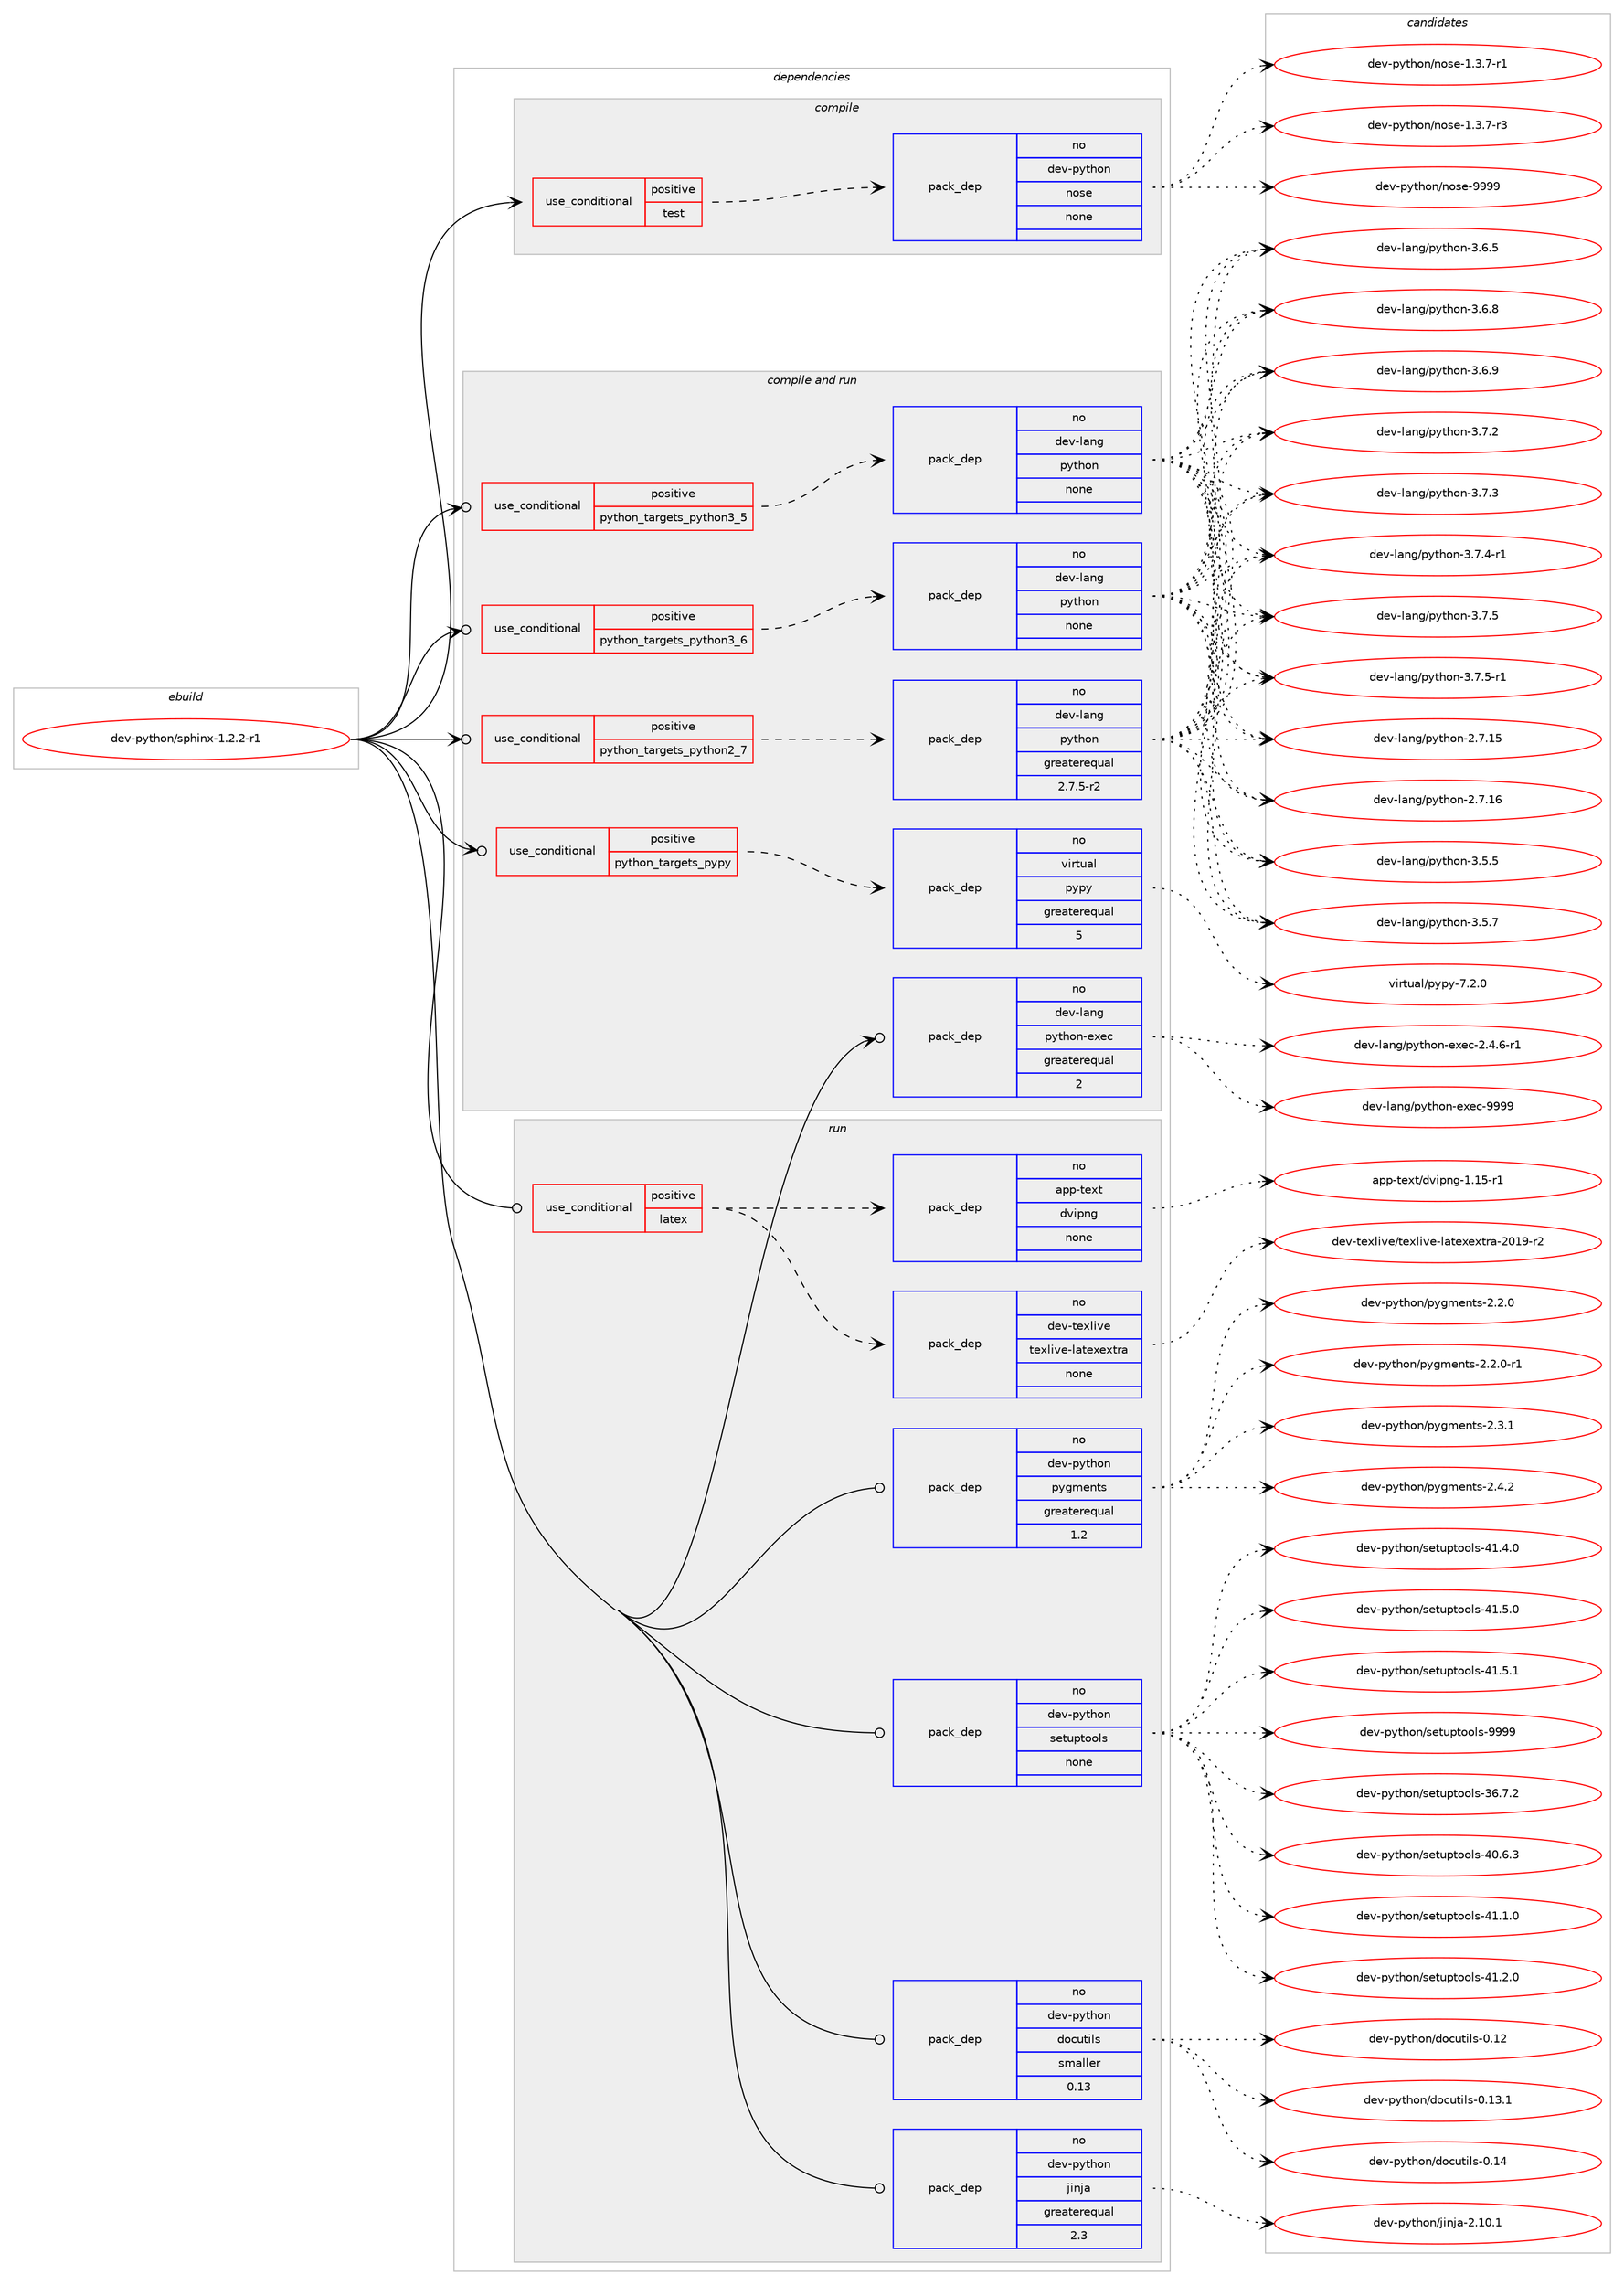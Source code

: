 digraph prolog {

# *************
# Graph options
# *************

newrank=true;
concentrate=true;
compound=true;
graph [rankdir=LR,fontname=Helvetica,fontsize=10,ranksep=1.5];#, ranksep=2.5, nodesep=0.2];
edge  [arrowhead=vee];
node  [fontname=Helvetica,fontsize=10];

# **********
# The ebuild
# **********

subgraph cluster_leftcol {
color=gray;
rank=same;
label=<<i>ebuild</i>>;
id [label="dev-python/sphinx-1.2.2-r1", color=red, width=4, href="../dev-python/sphinx-1.2.2-r1.svg"];
}

# ****************
# The dependencies
# ****************

subgraph cluster_midcol {
color=gray;
label=<<i>dependencies</i>>;
subgraph cluster_compile {
fillcolor="#eeeeee";
style=filled;
label=<<i>compile</i>>;
subgraph cond149589 {
dependency637902 [label=<<TABLE BORDER="0" CELLBORDER="1" CELLSPACING="0" CELLPADDING="4"><TR><TD ROWSPAN="3" CELLPADDING="10">use_conditional</TD></TR><TR><TD>positive</TD></TR><TR><TD>test</TD></TR></TABLE>>, shape=none, color=red];
subgraph pack476432 {
dependency637903 [label=<<TABLE BORDER="0" CELLBORDER="1" CELLSPACING="0" CELLPADDING="4" WIDTH="220"><TR><TD ROWSPAN="6" CELLPADDING="30">pack_dep</TD></TR><TR><TD WIDTH="110">no</TD></TR><TR><TD>dev-python</TD></TR><TR><TD>nose</TD></TR><TR><TD>none</TD></TR><TR><TD></TD></TR></TABLE>>, shape=none, color=blue];
}
dependency637902:e -> dependency637903:w [weight=20,style="dashed",arrowhead="vee"];
}
id:e -> dependency637902:w [weight=20,style="solid",arrowhead="vee"];
}
subgraph cluster_compileandrun {
fillcolor="#eeeeee";
style=filled;
label=<<i>compile and run</i>>;
subgraph cond149590 {
dependency637904 [label=<<TABLE BORDER="0" CELLBORDER="1" CELLSPACING="0" CELLPADDING="4"><TR><TD ROWSPAN="3" CELLPADDING="10">use_conditional</TD></TR><TR><TD>positive</TD></TR><TR><TD>python_targets_pypy</TD></TR></TABLE>>, shape=none, color=red];
subgraph pack476433 {
dependency637905 [label=<<TABLE BORDER="0" CELLBORDER="1" CELLSPACING="0" CELLPADDING="4" WIDTH="220"><TR><TD ROWSPAN="6" CELLPADDING="30">pack_dep</TD></TR><TR><TD WIDTH="110">no</TD></TR><TR><TD>virtual</TD></TR><TR><TD>pypy</TD></TR><TR><TD>greaterequal</TD></TR><TR><TD>5</TD></TR></TABLE>>, shape=none, color=blue];
}
dependency637904:e -> dependency637905:w [weight=20,style="dashed",arrowhead="vee"];
}
id:e -> dependency637904:w [weight=20,style="solid",arrowhead="odotvee"];
subgraph cond149591 {
dependency637906 [label=<<TABLE BORDER="0" CELLBORDER="1" CELLSPACING="0" CELLPADDING="4"><TR><TD ROWSPAN="3" CELLPADDING="10">use_conditional</TD></TR><TR><TD>positive</TD></TR><TR><TD>python_targets_python2_7</TD></TR></TABLE>>, shape=none, color=red];
subgraph pack476434 {
dependency637907 [label=<<TABLE BORDER="0" CELLBORDER="1" CELLSPACING="0" CELLPADDING="4" WIDTH="220"><TR><TD ROWSPAN="6" CELLPADDING="30">pack_dep</TD></TR><TR><TD WIDTH="110">no</TD></TR><TR><TD>dev-lang</TD></TR><TR><TD>python</TD></TR><TR><TD>greaterequal</TD></TR><TR><TD>2.7.5-r2</TD></TR></TABLE>>, shape=none, color=blue];
}
dependency637906:e -> dependency637907:w [weight=20,style="dashed",arrowhead="vee"];
}
id:e -> dependency637906:w [weight=20,style="solid",arrowhead="odotvee"];
subgraph cond149592 {
dependency637908 [label=<<TABLE BORDER="0" CELLBORDER="1" CELLSPACING="0" CELLPADDING="4"><TR><TD ROWSPAN="3" CELLPADDING="10">use_conditional</TD></TR><TR><TD>positive</TD></TR><TR><TD>python_targets_python3_5</TD></TR></TABLE>>, shape=none, color=red];
subgraph pack476435 {
dependency637909 [label=<<TABLE BORDER="0" CELLBORDER="1" CELLSPACING="0" CELLPADDING="4" WIDTH="220"><TR><TD ROWSPAN="6" CELLPADDING="30">pack_dep</TD></TR><TR><TD WIDTH="110">no</TD></TR><TR><TD>dev-lang</TD></TR><TR><TD>python</TD></TR><TR><TD>none</TD></TR><TR><TD></TD></TR></TABLE>>, shape=none, color=blue];
}
dependency637908:e -> dependency637909:w [weight=20,style="dashed",arrowhead="vee"];
}
id:e -> dependency637908:w [weight=20,style="solid",arrowhead="odotvee"];
subgraph cond149593 {
dependency637910 [label=<<TABLE BORDER="0" CELLBORDER="1" CELLSPACING="0" CELLPADDING="4"><TR><TD ROWSPAN="3" CELLPADDING="10">use_conditional</TD></TR><TR><TD>positive</TD></TR><TR><TD>python_targets_python3_6</TD></TR></TABLE>>, shape=none, color=red];
subgraph pack476436 {
dependency637911 [label=<<TABLE BORDER="0" CELLBORDER="1" CELLSPACING="0" CELLPADDING="4" WIDTH="220"><TR><TD ROWSPAN="6" CELLPADDING="30">pack_dep</TD></TR><TR><TD WIDTH="110">no</TD></TR><TR><TD>dev-lang</TD></TR><TR><TD>python</TD></TR><TR><TD>none</TD></TR><TR><TD></TD></TR></TABLE>>, shape=none, color=blue];
}
dependency637910:e -> dependency637911:w [weight=20,style="dashed",arrowhead="vee"];
}
id:e -> dependency637910:w [weight=20,style="solid",arrowhead="odotvee"];
subgraph pack476437 {
dependency637912 [label=<<TABLE BORDER="0" CELLBORDER="1" CELLSPACING="0" CELLPADDING="4" WIDTH="220"><TR><TD ROWSPAN="6" CELLPADDING="30">pack_dep</TD></TR><TR><TD WIDTH="110">no</TD></TR><TR><TD>dev-lang</TD></TR><TR><TD>python-exec</TD></TR><TR><TD>greaterequal</TD></TR><TR><TD>2</TD></TR></TABLE>>, shape=none, color=blue];
}
id:e -> dependency637912:w [weight=20,style="solid",arrowhead="odotvee"];
}
subgraph cluster_run {
fillcolor="#eeeeee";
style=filled;
label=<<i>run</i>>;
subgraph cond149594 {
dependency637913 [label=<<TABLE BORDER="0" CELLBORDER="1" CELLSPACING="0" CELLPADDING="4"><TR><TD ROWSPAN="3" CELLPADDING="10">use_conditional</TD></TR><TR><TD>positive</TD></TR><TR><TD>latex</TD></TR></TABLE>>, shape=none, color=red];
subgraph pack476438 {
dependency637914 [label=<<TABLE BORDER="0" CELLBORDER="1" CELLSPACING="0" CELLPADDING="4" WIDTH="220"><TR><TD ROWSPAN="6" CELLPADDING="30">pack_dep</TD></TR><TR><TD WIDTH="110">no</TD></TR><TR><TD>dev-texlive</TD></TR><TR><TD>texlive-latexextra</TD></TR><TR><TD>none</TD></TR><TR><TD></TD></TR></TABLE>>, shape=none, color=blue];
}
dependency637913:e -> dependency637914:w [weight=20,style="dashed",arrowhead="vee"];
subgraph pack476439 {
dependency637915 [label=<<TABLE BORDER="0" CELLBORDER="1" CELLSPACING="0" CELLPADDING="4" WIDTH="220"><TR><TD ROWSPAN="6" CELLPADDING="30">pack_dep</TD></TR><TR><TD WIDTH="110">no</TD></TR><TR><TD>app-text</TD></TR><TR><TD>dvipng</TD></TR><TR><TD>none</TD></TR><TR><TD></TD></TR></TABLE>>, shape=none, color=blue];
}
dependency637913:e -> dependency637915:w [weight=20,style="dashed",arrowhead="vee"];
}
id:e -> dependency637913:w [weight=20,style="solid",arrowhead="odot"];
subgraph pack476440 {
dependency637916 [label=<<TABLE BORDER="0" CELLBORDER="1" CELLSPACING="0" CELLPADDING="4" WIDTH="220"><TR><TD ROWSPAN="6" CELLPADDING="30">pack_dep</TD></TR><TR><TD WIDTH="110">no</TD></TR><TR><TD>dev-python</TD></TR><TR><TD>docutils</TD></TR><TR><TD>smaller</TD></TR><TR><TD>0.13</TD></TR></TABLE>>, shape=none, color=blue];
}
id:e -> dependency637916:w [weight=20,style="solid",arrowhead="odot"];
subgraph pack476441 {
dependency637917 [label=<<TABLE BORDER="0" CELLBORDER="1" CELLSPACING="0" CELLPADDING="4" WIDTH="220"><TR><TD ROWSPAN="6" CELLPADDING="30">pack_dep</TD></TR><TR><TD WIDTH="110">no</TD></TR><TR><TD>dev-python</TD></TR><TR><TD>jinja</TD></TR><TR><TD>greaterequal</TD></TR><TR><TD>2.3</TD></TR></TABLE>>, shape=none, color=blue];
}
id:e -> dependency637917:w [weight=20,style="solid",arrowhead="odot"];
subgraph pack476442 {
dependency637918 [label=<<TABLE BORDER="0" CELLBORDER="1" CELLSPACING="0" CELLPADDING="4" WIDTH="220"><TR><TD ROWSPAN="6" CELLPADDING="30">pack_dep</TD></TR><TR><TD WIDTH="110">no</TD></TR><TR><TD>dev-python</TD></TR><TR><TD>pygments</TD></TR><TR><TD>greaterequal</TD></TR><TR><TD>1.2</TD></TR></TABLE>>, shape=none, color=blue];
}
id:e -> dependency637918:w [weight=20,style="solid",arrowhead="odot"];
subgraph pack476443 {
dependency637919 [label=<<TABLE BORDER="0" CELLBORDER="1" CELLSPACING="0" CELLPADDING="4" WIDTH="220"><TR><TD ROWSPAN="6" CELLPADDING="30">pack_dep</TD></TR><TR><TD WIDTH="110">no</TD></TR><TR><TD>dev-python</TD></TR><TR><TD>setuptools</TD></TR><TR><TD>none</TD></TR><TR><TD></TD></TR></TABLE>>, shape=none, color=blue];
}
id:e -> dependency637919:w [weight=20,style="solid",arrowhead="odot"];
}
}

# **************
# The candidates
# **************

subgraph cluster_choices {
rank=same;
color=gray;
label=<<i>candidates</i>>;

subgraph choice476432 {
color=black;
nodesep=1;
choice10010111845112121116104111110471101111151014549465146554511449 [label="dev-python/nose-1.3.7-r1", color=red, width=4,href="../dev-python/nose-1.3.7-r1.svg"];
choice10010111845112121116104111110471101111151014549465146554511451 [label="dev-python/nose-1.3.7-r3", color=red, width=4,href="../dev-python/nose-1.3.7-r3.svg"];
choice10010111845112121116104111110471101111151014557575757 [label="dev-python/nose-9999", color=red, width=4,href="../dev-python/nose-9999.svg"];
dependency637903:e -> choice10010111845112121116104111110471101111151014549465146554511449:w [style=dotted,weight="100"];
dependency637903:e -> choice10010111845112121116104111110471101111151014549465146554511451:w [style=dotted,weight="100"];
dependency637903:e -> choice10010111845112121116104111110471101111151014557575757:w [style=dotted,weight="100"];
}
subgraph choice476433 {
color=black;
nodesep=1;
choice1181051141161179710847112121112121455546504648 [label="virtual/pypy-7.2.0", color=red, width=4,href="../virtual/pypy-7.2.0.svg"];
dependency637905:e -> choice1181051141161179710847112121112121455546504648:w [style=dotted,weight="100"];
}
subgraph choice476434 {
color=black;
nodesep=1;
choice10010111845108971101034711212111610411111045504655464953 [label="dev-lang/python-2.7.15", color=red, width=4,href="../dev-lang/python-2.7.15.svg"];
choice10010111845108971101034711212111610411111045504655464954 [label="dev-lang/python-2.7.16", color=red, width=4,href="../dev-lang/python-2.7.16.svg"];
choice100101118451089711010347112121116104111110455146534653 [label="dev-lang/python-3.5.5", color=red, width=4,href="../dev-lang/python-3.5.5.svg"];
choice100101118451089711010347112121116104111110455146534655 [label="dev-lang/python-3.5.7", color=red, width=4,href="../dev-lang/python-3.5.7.svg"];
choice100101118451089711010347112121116104111110455146544653 [label="dev-lang/python-3.6.5", color=red, width=4,href="../dev-lang/python-3.6.5.svg"];
choice100101118451089711010347112121116104111110455146544656 [label="dev-lang/python-3.6.8", color=red, width=4,href="../dev-lang/python-3.6.8.svg"];
choice100101118451089711010347112121116104111110455146544657 [label="dev-lang/python-3.6.9", color=red, width=4,href="../dev-lang/python-3.6.9.svg"];
choice100101118451089711010347112121116104111110455146554650 [label="dev-lang/python-3.7.2", color=red, width=4,href="../dev-lang/python-3.7.2.svg"];
choice100101118451089711010347112121116104111110455146554651 [label="dev-lang/python-3.7.3", color=red, width=4,href="../dev-lang/python-3.7.3.svg"];
choice1001011184510897110103471121211161041111104551465546524511449 [label="dev-lang/python-3.7.4-r1", color=red, width=4,href="../dev-lang/python-3.7.4-r1.svg"];
choice100101118451089711010347112121116104111110455146554653 [label="dev-lang/python-3.7.5", color=red, width=4,href="../dev-lang/python-3.7.5.svg"];
choice1001011184510897110103471121211161041111104551465546534511449 [label="dev-lang/python-3.7.5-r1", color=red, width=4,href="../dev-lang/python-3.7.5-r1.svg"];
dependency637907:e -> choice10010111845108971101034711212111610411111045504655464953:w [style=dotted,weight="100"];
dependency637907:e -> choice10010111845108971101034711212111610411111045504655464954:w [style=dotted,weight="100"];
dependency637907:e -> choice100101118451089711010347112121116104111110455146534653:w [style=dotted,weight="100"];
dependency637907:e -> choice100101118451089711010347112121116104111110455146534655:w [style=dotted,weight="100"];
dependency637907:e -> choice100101118451089711010347112121116104111110455146544653:w [style=dotted,weight="100"];
dependency637907:e -> choice100101118451089711010347112121116104111110455146544656:w [style=dotted,weight="100"];
dependency637907:e -> choice100101118451089711010347112121116104111110455146544657:w [style=dotted,weight="100"];
dependency637907:e -> choice100101118451089711010347112121116104111110455146554650:w [style=dotted,weight="100"];
dependency637907:e -> choice100101118451089711010347112121116104111110455146554651:w [style=dotted,weight="100"];
dependency637907:e -> choice1001011184510897110103471121211161041111104551465546524511449:w [style=dotted,weight="100"];
dependency637907:e -> choice100101118451089711010347112121116104111110455146554653:w [style=dotted,weight="100"];
dependency637907:e -> choice1001011184510897110103471121211161041111104551465546534511449:w [style=dotted,weight="100"];
}
subgraph choice476435 {
color=black;
nodesep=1;
choice10010111845108971101034711212111610411111045504655464953 [label="dev-lang/python-2.7.15", color=red, width=4,href="../dev-lang/python-2.7.15.svg"];
choice10010111845108971101034711212111610411111045504655464954 [label="dev-lang/python-2.7.16", color=red, width=4,href="../dev-lang/python-2.7.16.svg"];
choice100101118451089711010347112121116104111110455146534653 [label="dev-lang/python-3.5.5", color=red, width=4,href="../dev-lang/python-3.5.5.svg"];
choice100101118451089711010347112121116104111110455146534655 [label="dev-lang/python-3.5.7", color=red, width=4,href="../dev-lang/python-3.5.7.svg"];
choice100101118451089711010347112121116104111110455146544653 [label="dev-lang/python-3.6.5", color=red, width=4,href="../dev-lang/python-3.6.5.svg"];
choice100101118451089711010347112121116104111110455146544656 [label="dev-lang/python-3.6.8", color=red, width=4,href="../dev-lang/python-3.6.8.svg"];
choice100101118451089711010347112121116104111110455146544657 [label="dev-lang/python-3.6.9", color=red, width=4,href="../dev-lang/python-3.6.9.svg"];
choice100101118451089711010347112121116104111110455146554650 [label="dev-lang/python-3.7.2", color=red, width=4,href="../dev-lang/python-3.7.2.svg"];
choice100101118451089711010347112121116104111110455146554651 [label="dev-lang/python-3.7.3", color=red, width=4,href="../dev-lang/python-3.7.3.svg"];
choice1001011184510897110103471121211161041111104551465546524511449 [label="dev-lang/python-3.7.4-r1", color=red, width=4,href="../dev-lang/python-3.7.4-r1.svg"];
choice100101118451089711010347112121116104111110455146554653 [label="dev-lang/python-3.7.5", color=red, width=4,href="../dev-lang/python-3.7.5.svg"];
choice1001011184510897110103471121211161041111104551465546534511449 [label="dev-lang/python-3.7.5-r1", color=red, width=4,href="../dev-lang/python-3.7.5-r1.svg"];
dependency637909:e -> choice10010111845108971101034711212111610411111045504655464953:w [style=dotted,weight="100"];
dependency637909:e -> choice10010111845108971101034711212111610411111045504655464954:w [style=dotted,weight="100"];
dependency637909:e -> choice100101118451089711010347112121116104111110455146534653:w [style=dotted,weight="100"];
dependency637909:e -> choice100101118451089711010347112121116104111110455146534655:w [style=dotted,weight="100"];
dependency637909:e -> choice100101118451089711010347112121116104111110455146544653:w [style=dotted,weight="100"];
dependency637909:e -> choice100101118451089711010347112121116104111110455146544656:w [style=dotted,weight="100"];
dependency637909:e -> choice100101118451089711010347112121116104111110455146544657:w [style=dotted,weight="100"];
dependency637909:e -> choice100101118451089711010347112121116104111110455146554650:w [style=dotted,weight="100"];
dependency637909:e -> choice100101118451089711010347112121116104111110455146554651:w [style=dotted,weight="100"];
dependency637909:e -> choice1001011184510897110103471121211161041111104551465546524511449:w [style=dotted,weight="100"];
dependency637909:e -> choice100101118451089711010347112121116104111110455146554653:w [style=dotted,weight="100"];
dependency637909:e -> choice1001011184510897110103471121211161041111104551465546534511449:w [style=dotted,weight="100"];
}
subgraph choice476436 {
color=black;
nodesep=1;
choice10010111845108971101034711212111610411111045504655464953 [label="dev-lang/python-2.7.15", color=red, width=4,href="../dev-lang/python-2.7.15.svg"];
choice10010111845108971101034711212111610411111045504655464954 [label="dev-lang/python-2.7.16", color=red, width=4,href="../dev-lang/python-2.7.16.svg"];
choice100101118451089711010347112121116104111110455146534653 [label="dev-lang/python-3.5.5", color=red, width=4,href="../dev-lang/python-3.5.5.svg"];
choice100101118451089711010347112121116104111110455146534655 [label="dev-lang/python-3.5.7", color=red, width=4,href="../dev-lang/python-3.5.7.svg"];
choice100101118451089711010347112121116104111110455146544653 [label="dev-lang/python-3.6.5", color=red, width=4,href="../dev-lang/python-3.6.5.svg"];
choice100101118451089711010347112121116104111110455146544656 [label="dev-lang/python-3.6.8", color=red, width=4,href="../dev-lang/python-3.6.8.svg"];
choice100101118451089711010347112121116104111110455146544657 [label="dev-lang/python-3.6.9", color=red, width=4,href="../dev-lang/python-3.6.9.svg"];
choice100101118451089711010347112121116104111110455146554650 [label="dev-lang/python-3.7.2", color=red, width=4,href="../dev-lang/python-3.7.2.svg"];
choice100101118451089711010347112121116104111110455146554651 [label="dev-lang/python-3.7.3", color=red, width=4,href="../dev-lang/python-3.7.3.svg"];
choice1001011184510897110103471121211161041111104551465546524511449 [label="dev-lang/python-3.7.4-r1", color=red, width=4,href="../dev-lang/python-3.7.4-r1.svg"];
choice100101118451089711010347112121116104111110455146554653 [label="dev-lang/python-3.7.5", color=red, width=4,href="../dev-lang/python-3.7.5.svg"];
choice1001011184510897110103471121211161041111104551465546534511449 [label="dev-lang/python-3.7.5-r1", color=red, width=4,href="../dev-lang/python-3.7.5-r1.svg"];
dependency637911:e -> choice10010111845108971101034711212111610411111045504655464953:w [style=dotted,weight="100"];
dependency637911:e -> choice10010111845108971101034711212111610411111045504655464954:w [style=dotted,weight="100"];
dependency637911:e -> choice100101118451089711010347112121116104111110455146534653:w [style=dotted,weight="100"];
dependency637911:e -> choice100101118451089711010347112121116104111110455146534655:w [style=dotted,weight="100"];
dependency637911:e -> choice100101118451089711010347112121116104111110455146544653:w [style=dotted,weight="100"];
dependency637911:e -> choice100101118451089711010347112121116104111110455146544656:w [style=dotted,weight="100"];
dependency637911:e -> choice100101118451089711010347112121116104111110455146544657:w [style=dotted,weight="100"];
dependency637911:e -> choice100101118451089711010347112121116104111110455146554650:w [style=dotted,weight="100"];
dependency637911:e -> choice100101118451089711010347112121116104111110455146554651:w [style=dotted,weight="100"];
dependency637911:e -> choice1001011184510897110103471121211161041111104551465546524511449:w [style=dotted,weight="100"];
dependency637911:e -> choice100101118451089711010347112121116104111110455146554653:w [style=dotted,weight="100"];
dependency637911:e -> choice1001011184510897110103471121211161041111104551465546534511449:w [style=dotted,weight="100"];
}
subgraph choice476437 {
color=black;
nodesep=1;
choice10010111845108971101034711212111610411111045101120101994550465246544511449 [label="dev-lang/python-exec-2.4.6-r1", color=red, width=4,href="../dev-lang/python-exec-2.4.6-r1.svg"];
choice10010111845108971101034711212111610411111045101120101994557575757 [label="dev-lang/python-exec-9999", color=red, width=4,href="../dev-lang/python-exec-9999.svg"];
dependency637912:e -> choice10010111845108971101034711212111610411111045101120101994550465246544511449:w [style=dotted,weight="100"];
dependency637912:e -> choice10010111845108971101034711212111610411111045101120101994557575757:w [style=dotted,weight="100"];
}
subgraph choice476438 {
color=black;
nodesep=1;
choice100101118451161011201081051181014711610112010810511810145108971161011201011201161149745504849574511450 [label="dev-texlive/texlive-latexextra-2019-r2", color=red, width=4,href="../dev-texlive/texlive-latexextra-2019-r2.svg"];
dependency637914:e -> choice100101118451161011201081051181014711610112010810511810145108971161011201011201161149745504849574511450:w [style=dotted,weight="100"];
}
subgraph choice476439 {
color=black;
nodesep=1;
choice97112112451161011201164710011810511211010345494649534511449 [label="app-text/dvipng-1.15-r1", color=red, width=4,href="../app-text/dvipng-1.15-r1.svg"];
dependency637915:e -> choice97112112451161011201164710011810511211010345494649534511449:w [style=dotted,weight="100"];
}
subgraph choice476440 {
color=black;
nodesep=1;
choice1001011184511212111610411111047100111991171161051081154548464950 [label="dev-python/docutils-0.12", color=red, width=4,href="../dev-python/docutils-0.12.svg"];
choice10010111845112121116104111110471001119911711610510811545484649514649 [label="dev-python/docutils-0.13.1", color=red, width=4,href="../dev-python/docutils-0.13.1.svg"];
choice1001011184511212111610411111047100111991171161051081154548464952 [label="dev-python/docutils-0.14", color=red, width=4,href="../dev-python/docutils-0.14.svg"];
dependency637916:e -> choice1001011184511212111610411111047100111991171161051081154548464950:w [style=dotted,weight="100"];
dependency637916:e -> choice10010111845112121116104111110471001119911711610510811545484649514649:w [style=dotted,weight="100"];
dependency637916:e -> choice1001011184511212111610411111047100111991171161051081154548464952:w [style=dotted,weight="100"];
}
subgraph choice476441 {
color=black;
nodesep=1;
choice10010111845112121116104111110471061051101069745504649484649 [label="dev-python/jinja-2.10.1", color=red, width=4,href="../dev-python/jinja-2.10.1.svg"];
dependency637917:e -> choice10010111845112121116104111110471061051101069745504649484649:w [style=dotted,weight="100"];
}
subgraph choice476442 {
color=black;
nodesep=1;
choice1001011184511212111610411111047112121103109101110116115455046504648 [label="dev-python/pygments-2.2.0", color=red, width=4,href="../dev-python/pygments-2.2.0.svg"];
choice10010111845112121116104111110471121211031091011101161154550465046484511449 [label="dev-python/pygments-2.2.0-r1", color=red, width=4,href="../dev-python/pygments-2.2.0-r1.svg"];
choice1001011184511212111610411111047112121103109101110116115455046514649 [label="dev-python/pygments-2.3.1", color=red, width=4,href="../dev-python/pygments-2.3.1.svg"];
choice1001011184511212111610411111047112121103109101110116115455046524650 [label="dev-python/pygments-2.4.2", color=red, width=4,href="../dev-python/pygments-2.4.2.svg"];
dependency637918:e -> choice1001011184511212111610411111047112121103109101110116115455046504648:w [style=dotted,weight="100"];
dependency637918:e -> choice10010111845112121116104111110471121211031091011101161154550465046484511449:w [style=dotted,weight="100"];
dependency637918:e -> choice1001011184511212111610411111047112121103109101110116115455046514649:w [style=dotted,weight="100"];
dependency637918:e -> choice1001011184511212111610411111047112121103109101110116115455046524650:w [style=dotted,weight="100"];
}
subgraph choice476443 {
color=black;
nodesep=1;
choice100101118451121211161041111104711510111611711211611111110811545515446554650 [label="dev-python/setuptools-36.7.2", color=red, width=4,href="../dev-python/setuptools-36.7.2.svg"];
choice100101118451121211161041111104711510111611711211611111110811545524846544651 [label="dev-python/setuptools-40.6.3", color=red, width=4,href="../dev-python/setuptools-40.6.3.svg"];
choice100101118451121211161041111104711510111611711211611111110811545524946494648 [label="dev-python/setuptools-41.1.0", color=red, width=4,href="../dev-python/setuptools-41.1.0.svg"];
choice100101118451121211161041111104711510111611711211611111110811545524946504648 [label="dev-python/setuptools-41.2.0", color=red, width=4,href="../dev-python/setuptools-41.2.0.svg"];
choice100101118451121211161041111104711510111611711211611111110811545524946524648 [label="dev-python/setuptools-41.4.0", color=red, width=4,href="../dev-python/setuptools-41.4.0.svg"];
choice100101118451121211161041111104711510111611711211611111110811545524946534648 [label="dev-python/setuptools-41.5.0", color=red, width=4,href="../dev-python/setuptools-41.5.0.svg"];
choice100101118451121211161041111104711510111611711211611111110811545524946534649 [label="dev-python/setuptools-41.5.1", color=red, width=4,href="../dev-python/setuptools-41.5.1.svg"];
choice10010111845112121116104111110471151011161171121161111111081154557575757 [label="dev-python/setuptools-9999", color=red, width=4,href="../dev-python/setuptools-9999.svg"];
dependency637919:e -> choice100101118451121211161041111104711510111611711211611111110811545515446554650:w [style=dotted,weight="100"];
dependency637919:e -> choice100101118451121211161041111104711510111611711211611111110811545524846544651:w [style=dotted,weight="100"];
dependency637919:e -> choice100101118451121211161041111104711510111611711211611111110811545524946494648:w [style=dotted,weight="100"];
dependency637919:e -> choice100101118451121211161041111104711510111611711211611111110811545524946504648:w [style=dotted,weight="100"];
dependency637919:e -> choice100101118451121211161041111104711510111611711211611111110811545524946524648:w [style=dotted,weight="100"];
dependency637919:e -> choice100101118451121211161041111104711510111611711211611111110811545524946534648:w [style=dotted,weight="100"];
dependency637919:e -> choice100101118451121211161041111104711510111611711211611111110811545524946534649:w [style=dotted,weight="100"];
dependency637919:e -> choice10010111845112121116104111110471151011161171121161111111081154557575757:w [style=dotted,weight="100"];
}
}

}
